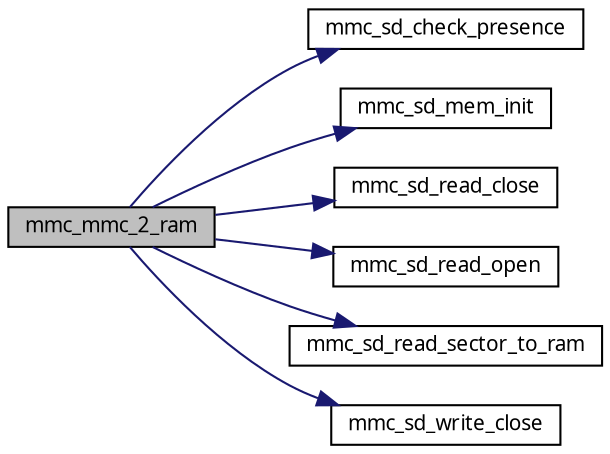 digraph G
{
  edge [fontname="FreeSans.ttf",fontsize=10,labelfontname="FreeSans.ttf",labelfontsize=10];
  node [fontname="FreeSans.ttf",fontsize=10,shape=record];
  rankdir=LR;
  Node1 [label="mmc_mmc_2_ram",height=0.2,width=0.4,color="black", fillcolor="grey75", style="filled" fontcolor="black"];
  Node1 -> Node2 [color="midnightblue",fontsize=10,style="solid",fontname="FreeSans.ttf"];
  Node2 [label="mmc_sd_check_presence",height=0.2,width=0.4,color="black", fillcolor="white", style="filled",URL="$a00053.html#9f924a04278a3ee67e02c4ef3390ce1a"];
  Node1 -> Node3 [color="midnightblue",fontsize=10,style="solid",fontname="FreeSans.ttf"];
  Node3 [label="mmc_sd_mem_init",height=0.2,width=0.4,color="black", fillcolor="white", style="filled",URL="$a00055.html#ba69d3f788de91272ed39a09aeac4de2"];
  Node1 -> Node4 [color="midnightblue",fontsize=10,style="solid",fontname="FreeSans.ttf"];
  Node4 [label="mmc_sd_read_close",height=0.2,width=0.4,color="black", fillcolor="white", style="filled",URL="$a00053.html#c9ac50b353ad95dceb98f8116f6b08bb"];
  Node1 -> Node5 [color="midnightblue",fontsize=10,style="solid",fontname="FreeSans.ttf"];
  Node5 [label="mmc_sd_read_open",height=0.2,width=0.4,color="black", fillcolor="white", style="filled",URL="$a00053.html#d8cf80c9a8b7b907aed581d16a44365e",tooltip="Functions for preparing block read/write."];
  Node1 -> Node6 [color="midnightblue",fontsize=10,style="solid",fontname="FreeSans.ttf"];
  Node6 [label="mmc_sd_read_sector_to_ram",height=0.2,width=0.4,color="black", fillcolor="white", style="filled",URL="$a00053.html#52b3124aa44523c90def3c9df5f09be6",tooltip="Functions to read/write one sector (512btes) with ram buffer pointer."];
  Node1 -> Node7 [color="midnightblue",fontsize=10,style="solid",fontname="FreeSans.ttf"];
  Node7 [label="mmc_sd_write_close",height=0.2,width=0.4,color="black", fillcolor="white", style="filled",URL="$a00053.html#c779a4bf4037a08f3f1f2481c8224c77"];
}

